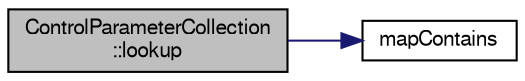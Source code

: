 digraph "ControlParameterCollection::lookup"
{
  edge [fontname="FreeSans",fontsize="10",labelfontname="FreeSans",labelfontsize="10"];
  node [fontname="FreeSans",fontsize="10",shape=record];
  rankdir="LR";
  Node1 [label="ControlParameterCollection\l::lookup",height=0.2,width=0.4,color="black", fillcolor="grey75", style="filled", fontcolor="black"];
  Node1 -> Node2 [color="midnightblue",fontsize="10",style="solid",fontname="FreeSans"];
  Node2 [label="mapContains",height=0.2,width=0.4,color="black", fillcolor="white", style="filled",URL="$de/df0/utilities_8h.html#a8ee36d7e1f86b7307f0e0aef157237a7"];
}

